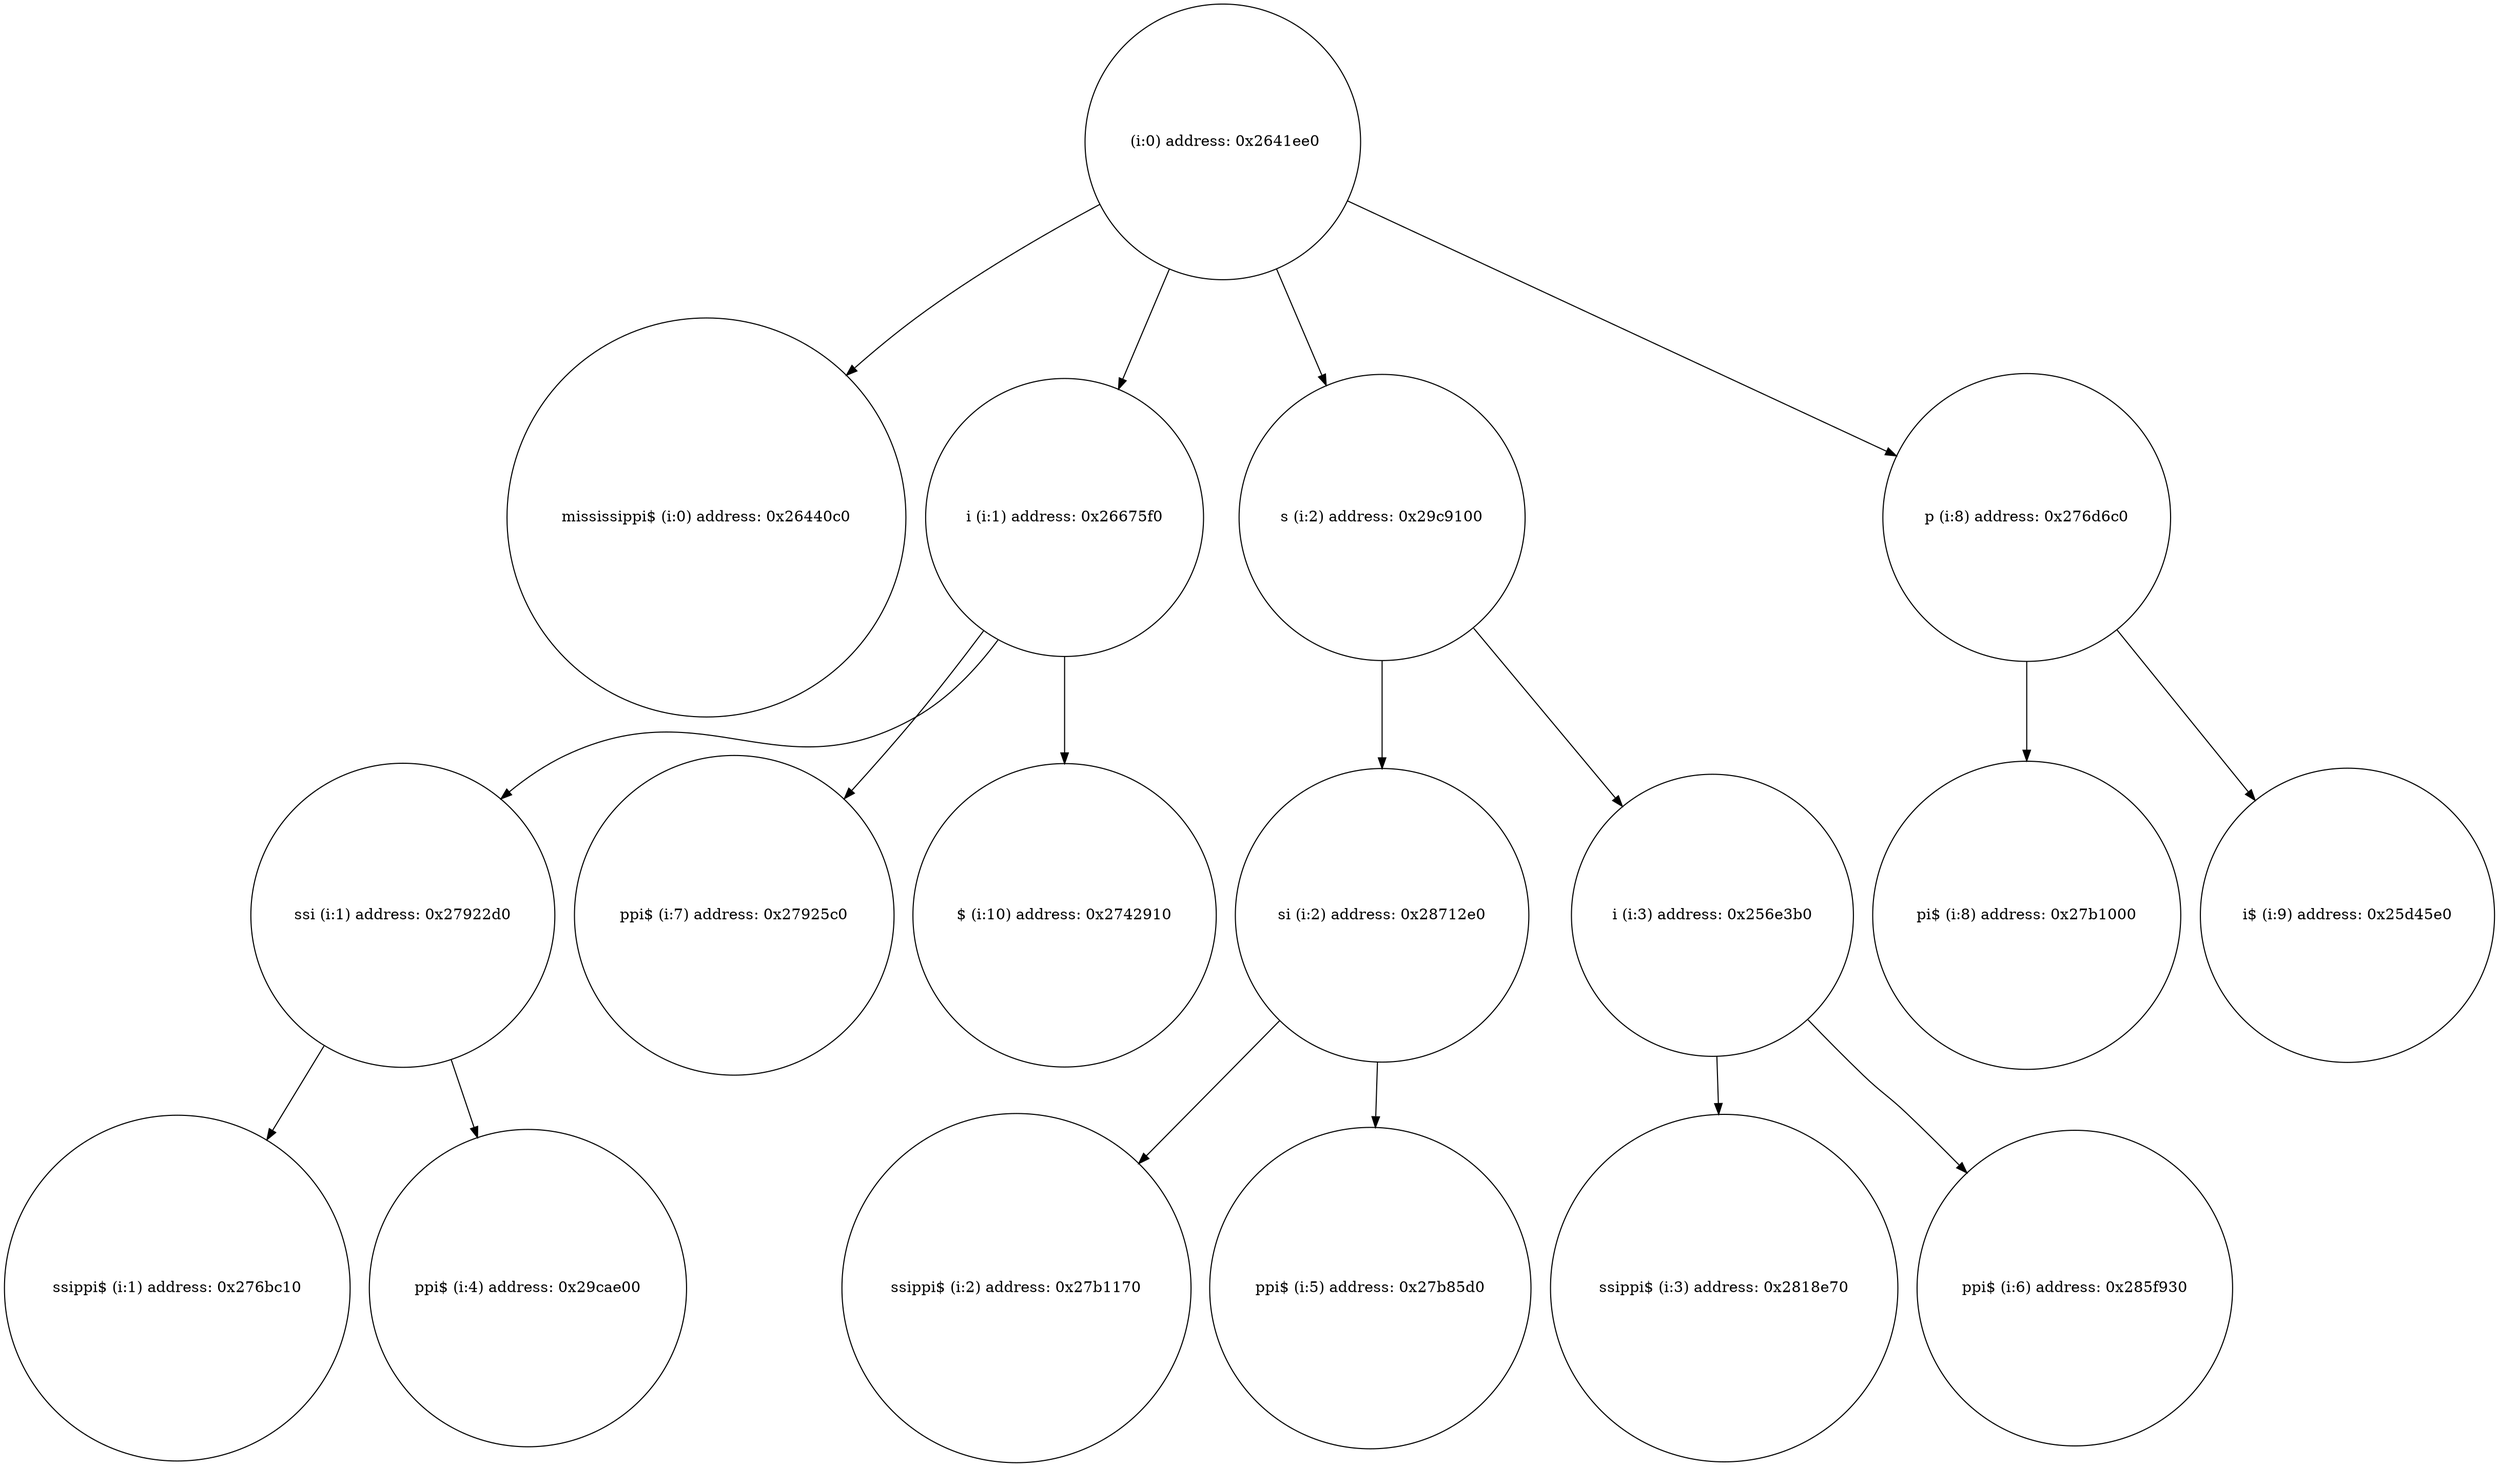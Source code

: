 digraph suffix {
	node [shape = circle];
	0 [label= " (i:0) address: 0x2641ee0"];
	0 -> 1;
	1 [label= "mississippi$ (i:0) address: 0x26440c0"];
	0 -> 2;
	2 [label= "i (i:1) address: 0x26675f0"];
	2 -> 3;
	3 [label= "ssi (i:1) address: 0x27922d0"];
	3 -> 4;
	4 [label= "ssippi$ (i:1) address: 0x276bc10"];
	3 -> 5;
	5 [label= "ppi$ (i:4) address: 0x29cae00"];
	2 -> 6;
	6 [label= "ppi$ (i:7) address: 0x27925c0"];
	2 -> 7;
	7 [label= "$ (i:10) address: 0x2742910"];
	0 -> 8;
	8 [label= "s (i:2) address: 0x29c9100"];
	8 -> 9;
	9 [label= "si (i:2) address: 0x28712e0"];
	9 -> 10;
	10 [label= "ssippi$ (i:2) address: 0x27b1170"];
	9 -> 11;
	11 [label= "ppi$ (i:5) address: 0x27b85d0"];
	8 -> 12;
	12 [label= "i (i:3) address: 0x256e3b0"];
	12 -> 13;
	13 [label= "ssippi$ (i:3) address: 0x2818e70"];
	12 -> 14;
	14 [label= "ppi$ (i:6) address: 0x285f930"];
	0 -> 15;
	15 [label= "p (i:8) address: 0x276d6c0"];
	15 -> 16;
	16 [label= "pi$ (i:8) address: 0x27b1000"];
	15 -> 17;
	17 [label= "i$ (i:9) address: 0x25d45e0"];
}
